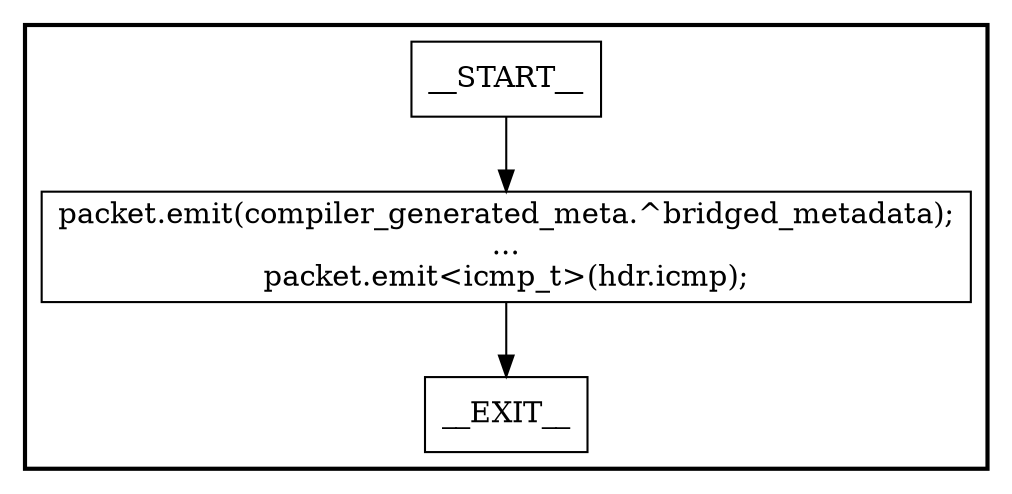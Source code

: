 digraph ingressDeparserImpl {
subgraph cluster {
graph [
label="", labeljust=r, style=bold];
0[label=__START__, margin="", shape=rectangle, style=solid];
1[label=__EXIT__, margin="", shape=rectangle, style=solid];
2[label="packet.emit(compiler_generated_meta.^bridged_metadata);
...
packet.emit<icmp_t>(hdr.icmp);", margin="", shape=rectangle, style=solid];
0 -> 2[label=""];
2 -> 1[label=""];
}
}
